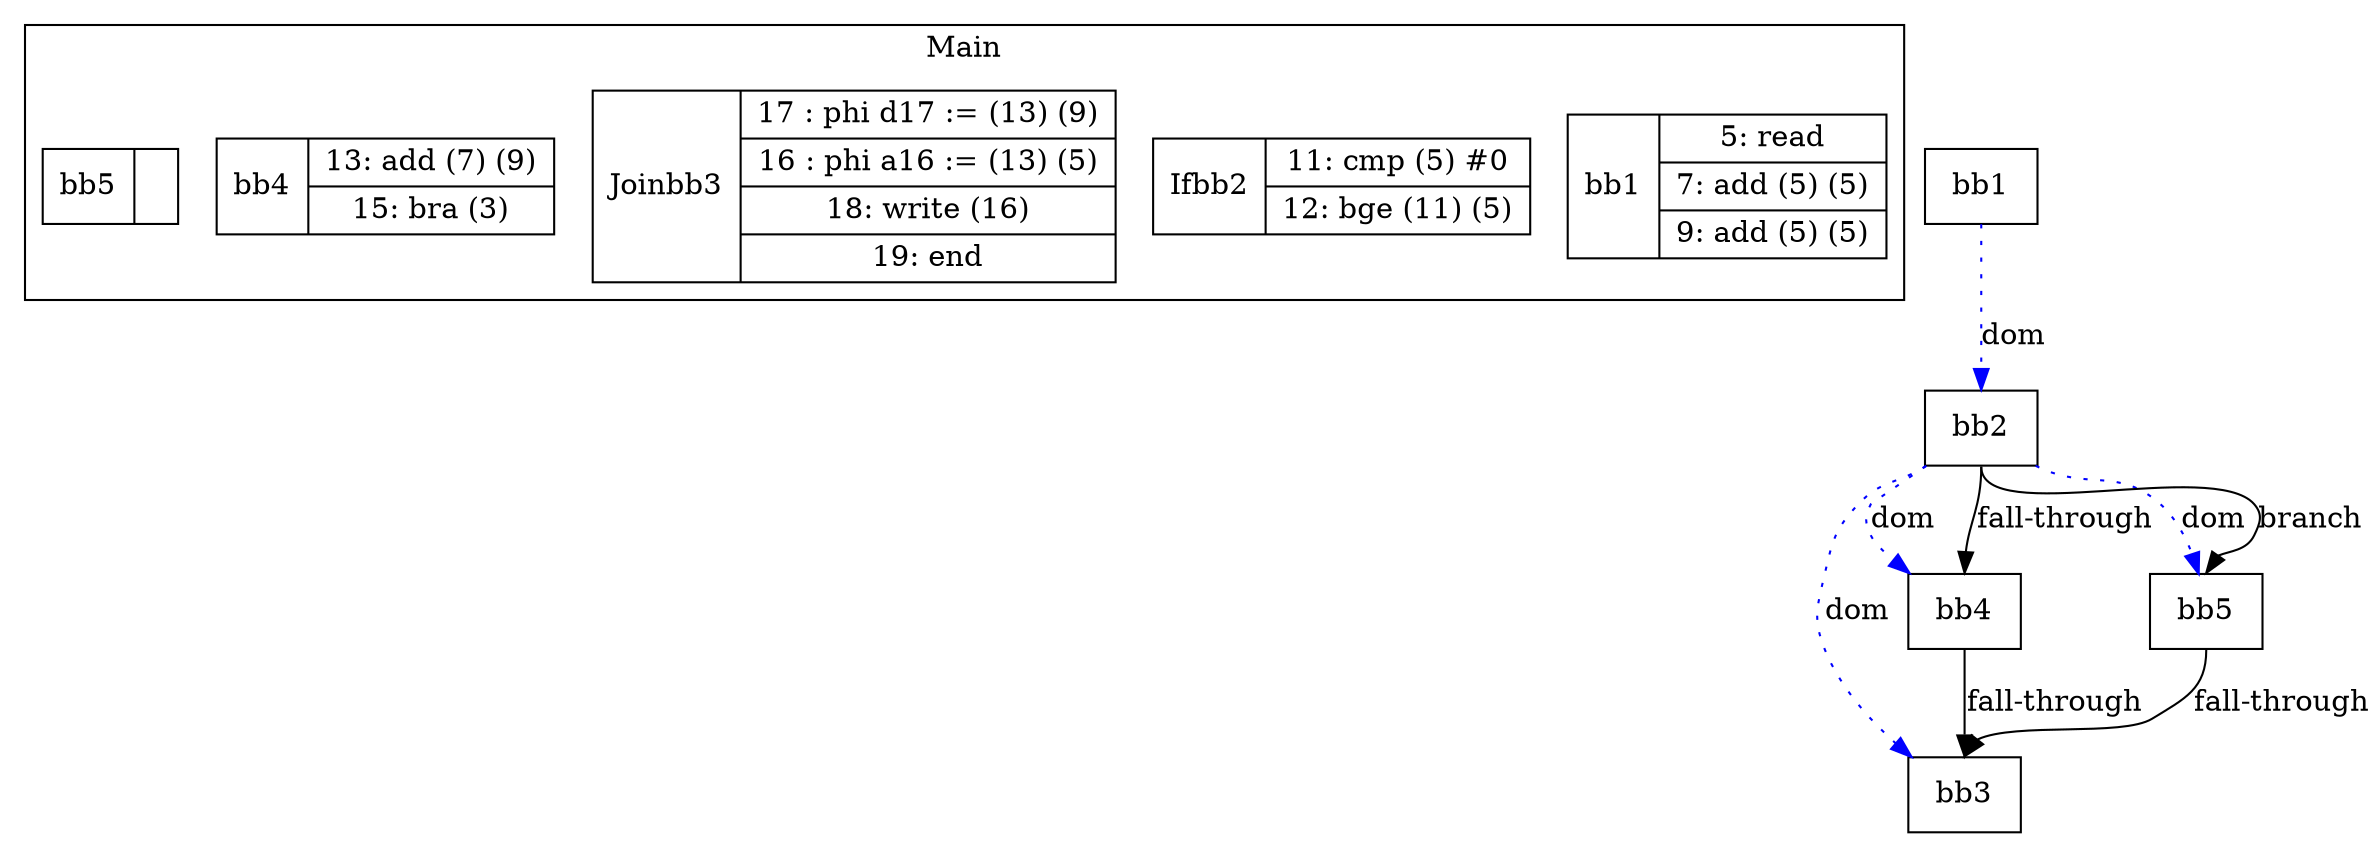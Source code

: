digraph G {
node [shape=record];
subgraph cluster_main{
label = "Main";
BB1 [shape=record, label="<b>bb1|{5: read|7: add (5) (5)|9: add (5) (5)}"];
BB2 [shape=record, label="<b>If\bb2|{11: cmp (5) #0|12: bge (11) (5)}"];
BB3 [shape=record, label="<b>Join\bb3|{17 : phi d17 := (13) (9)|16 : phi a16 := (13) (5)|18: write (16)|19: end}"];
BB4 [shape=record, label="<b>bb4|{13: add (7) (9)|15: bra (3)}"];
BB5 [shape=record, label="<b>bb5|}"];
}
bb2:b -> bb3:b [color=blue, style=dotted, label="dom"];
bb2:b -> bb4:b [color=blue, style=dotted, label="dom"];
bb1:b -> bb2:b [color=blue, style=dotted, label="dom"];
bb2:b -> bb5:b [color=blue, style=dotted, label="dom"];
bb2:s -> bb5:n [label="branch"];
bb5:s -> bb3:n [label="fall-through"];
bb2:s -> bb4:n [label="fall-through"];
bb4:s -> bb3:n [label="fall-through"];
}
